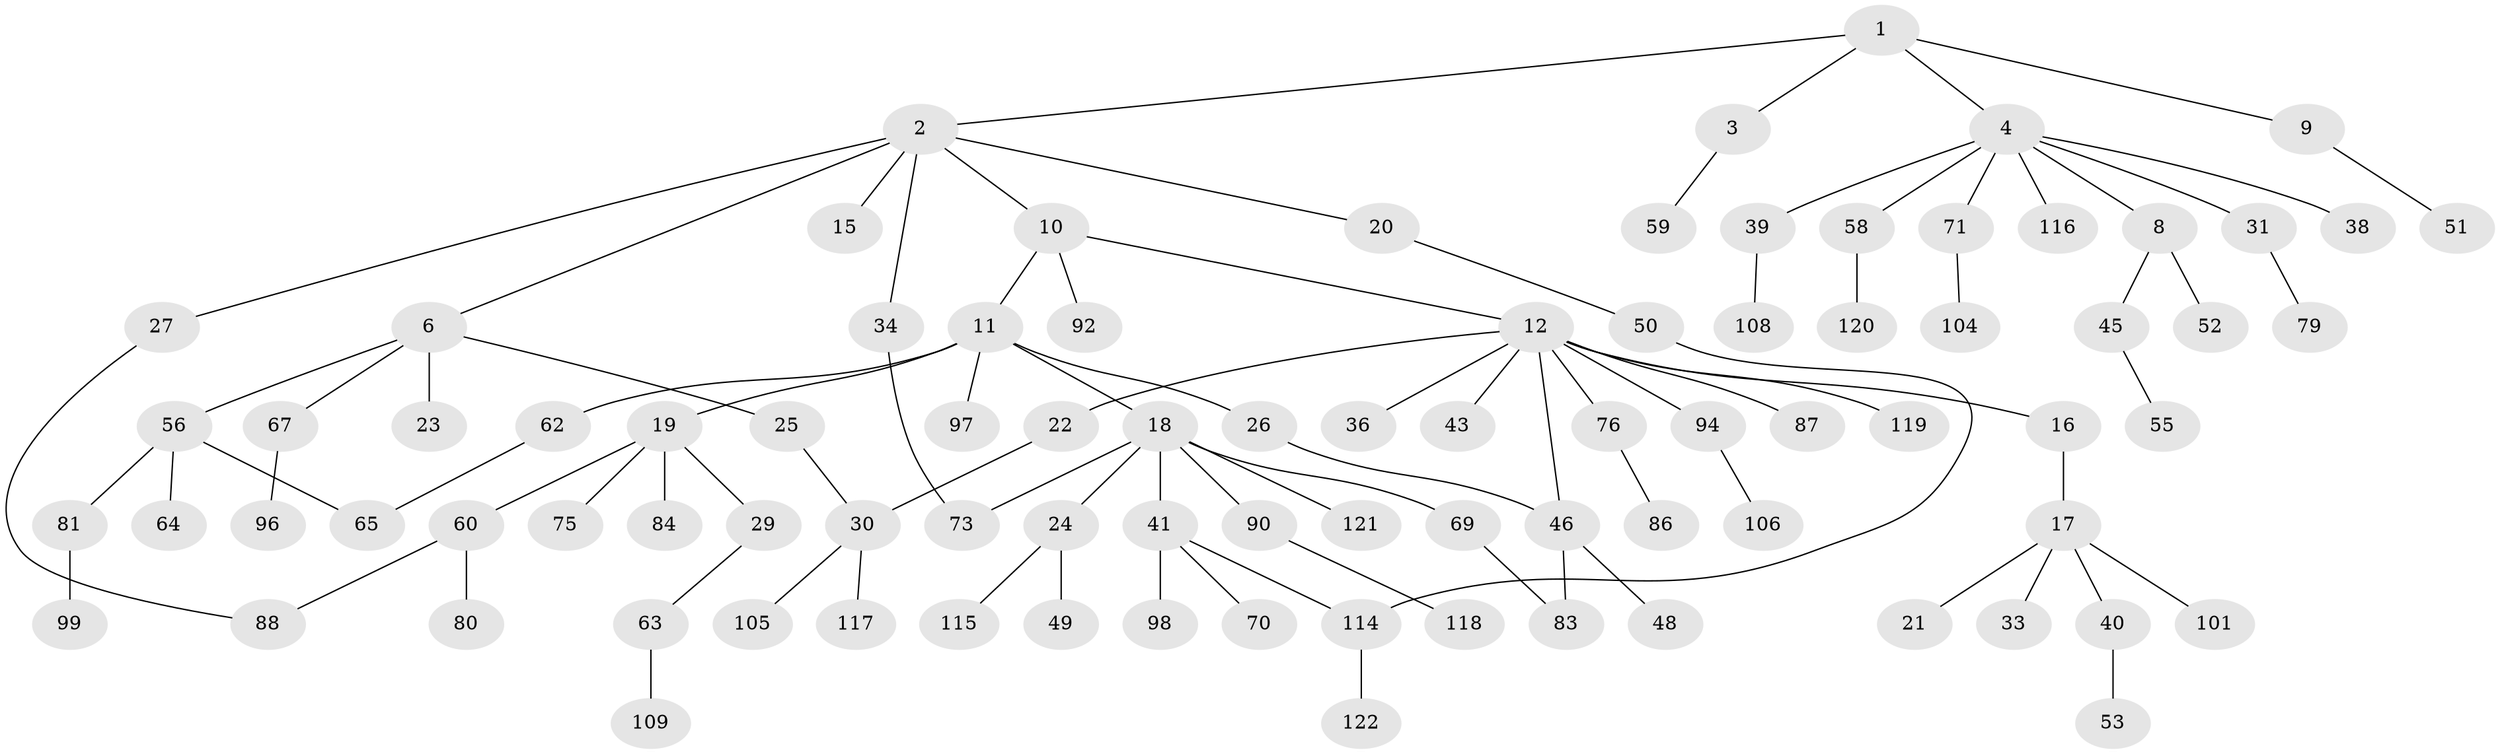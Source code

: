 // original degree distribution, {4: 0.04065040650406504, 2: 0.3089430894308943, 7: 0.016260162601626018, 5: 0.016260162601626018, 6: 0.04878048780487805, 3: 0.13008130081300814, 1: 0.43902439024390244}
// Generated by graph-tools (version 1.1) at 2025/10/02/27/25 16:10:54]
// undirected, 88 vertices, 94 edges
graph export_dot {
graph [start="1"]
  node [color=gray90,style=filled];
  1;
  2 [super="+5"];
  3 [super="+44"];
  4 [super="+7"];
  6 [super="+110"];
  8 [super="+37"];
  9 [super="+13"];
  10 [super="+61"];
  11;
  12 [super="+14"];
  15;
  16;
  17 [super="+91"];
  18 [super="+57"];
  19 [super="+28"];
  20;
  21;
  22 [super="+78"];
  23;
  24 [super="+113"];
  25 [super="+123"];
  26 [super="+89"];
  27 [super="+42"];
  29 [super="+35"];
  30 [super="+32"];
  31 [super="+47"];
  33;
  34;
  36;
  38;
  39 [super="+93"];
  40;
  41 [super="+54"];
  43;
  45 [super="+112"];
  46 [super="+107"];
  48;
  49;
  50 [super="+72"];
  51;
  52;
  53 [super="+85"];
  55;
  56 [super="+74"];
  58 [super="+68"];
  59;
  60;
  62 [super="+66"];
  63 [super="+82"];
  64;
  65;
  67 [super="+100"];
  69 [super="+77"];
  70;
  71 [super="+95"];
  73 [super="+102"];
  75;
  76;
  79;
  80;
  81;
  83;
  84;
  86;
  87;
  88 [super="+111"];
  90 [super="+103"];
  92;
  94;
  96;
  97;
  98;
  99;
  101;
  104;
  105;
  106;
  108;
  109;
  114;
  115;
  116;
  117;
  118;
  119;
  120;
  121;
  122;
  1 -- 2;
  1 -- 3;
  1 -- 4;
  1 -- 9;
  2 -- 15;
  2 -- 27;
  2 -- 34;
  2 -- 20;
  2 -- 6;
  2 -- 10;
  3 -- 59;
  4 -- 8;
  4 -- 38;
  4 -- 58;
  4 -- 71;
  4 -- 116;
  4 -- 31;
  4 -- 39;
  6 -- 23;
  6 -- 25;
  6 -- 56;
  6 -- 67;
  8 -- 52;
  8 -- 45;
  9 -- 51;
  10 -- 11;
  10 -- 12;
  10 -- 92;
  11 -- 18;
  11 -- 19;
  11 -- 26;
  11 -- 62;
  11 -- 97;
  12 -- 22;
  12 -- 36;
  12 -- 76;
  12 -- 94;
  12 -- 16;
  12 -- 119;
  12 -- 87;
  12 -- 43;
  12 -- 46;
  16 -- 17;
  17 -- 21;
  17 -- 33;
  17 -- 40;
  17 -- 101;
  18 -- 24;
  18 -- 41;
  18 -- 69;
  18 -- 90;
  18 -- 121;
  18 -- 73;
  19 -- 29;
  19 -- 60;
  19 -- 75;
  19 -- 84;
  20 -- 50;
  22 -- 30;
  24 -- 49;
  24 -- 115;
  25 -- 30;
  26 -- 46;
  27 -- 88;
  29 -- 63;
  30 -- 105;
  30 -- 117;
  31 -- 79;
  34 -- 73;
  39 -- 108;
  40 -- 53;
  41 -- 114;
  41 -- 98;
  41 -- 70;
  45 -- 55;
  46 -- 48;
  46 -- 83;
  50 -- 114;
  56 -- 64;
  56 -- 65;
  56 -- 81;
  58 -- 120;
  60 -- 80;
  60 -- 88;
  62 -- 65;
  63 -- 109;
  67 -- 96;
  69 -- 83;
  71 -- 104;
  76 -- 86;
  81 -- 99;
  90 -- 118;
  94 -- 106;
  114 -- 122;
}

